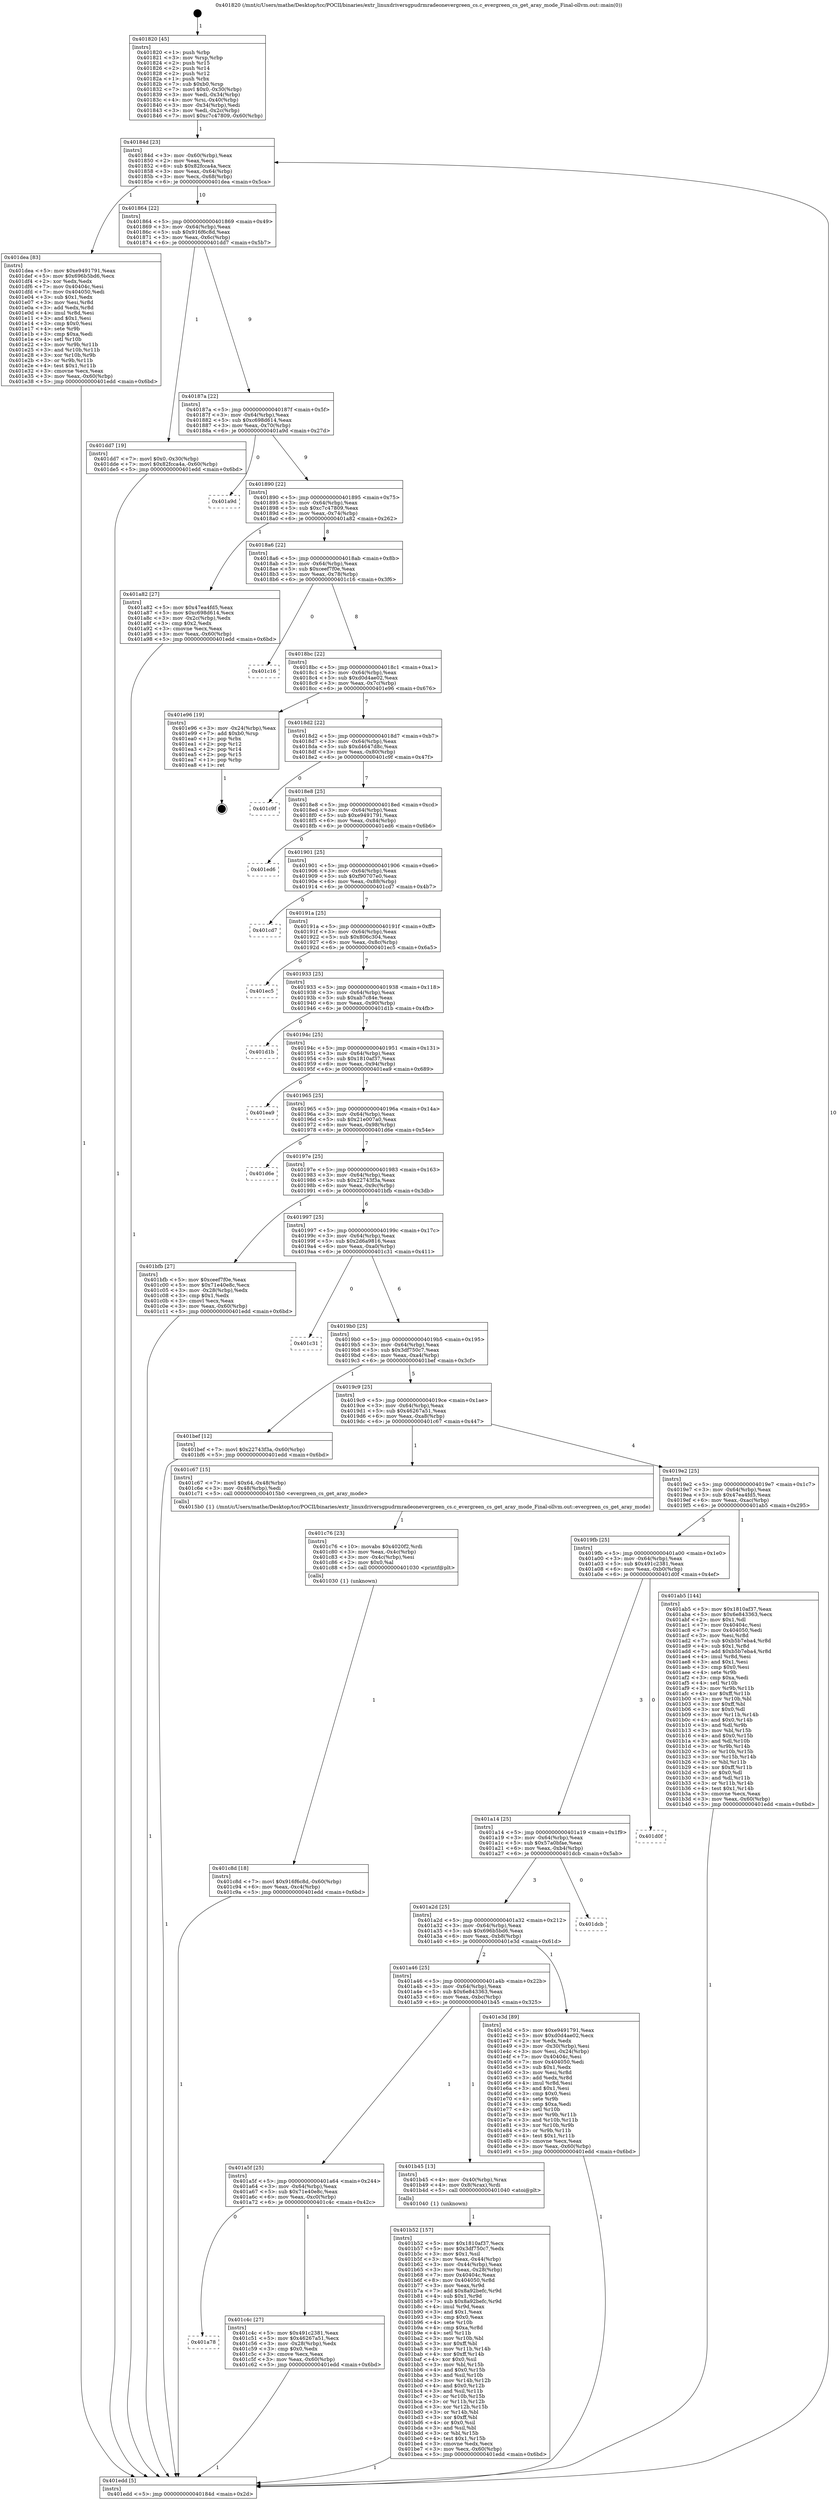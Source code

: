 digraph "0x401820" {
  label = "0x401820 (/mnt/c/Users/mathe/Desktop/tcc/POCII/binaries/extr_linuxdriversgpudrmradeonevergreen_cs.c_evergreen_cs_get_aray_mode_Final-ollvm.out::main(0))"
  labelloc = "t"
  node[shape=record]

  Entry [label="",width=0.3,height=0.3,shape=circle,fillcolor=black,style=filled]
  "0x40184d" [label="{
     0x40184d [23]\l
     | [instrs]\l
     &nbsp;&nbsp;0x40184d \<+3\>: mov -0x60(%rbp),%eax\l
     &nbsp;&nbsp;0x401850 \<+2\>: mov %eax,%ecx\l
     &nbsp;&nbsp;0x401852 \<+6\>: sub $0x82fcca4a,%ecx\l
     &nbsp;&nbsp;0x401858 \<+3\>: mov %eax,-0x64(%rbp)\l
     &nbsp;&nbsp;0x40185b \<+3\>: mov %ecx,-0x68(%rbp)\l
     &nbsp;&nbsp;0x40185e \<+6\>: je 0000000000401dea \<main+0x5ca\>\l
  }"]
  "0x401dea" [label="{
     0x401dea [83]\l
     | [instrs]\l
     &nbsp;&nbsp;0x401dea \<+5\>: mov $0xe9491791,%eax\l
     &nbsp;&nbsp;0x401def \<+5\>: mov $0x696b5bd6,%ecx\l
     &nbsp;&nbsp;0x401df4 \<+2\>: xor %edx,%edx\l
     &nbsp;&nbsp;0x401df6 \<+7\>: mov 0x40404c,%esi\l
     &nbsp;&nbsp;0x401dfd \<+7\>: mov 0x404050,%edi\l
     &nbsp;&nbsp;0x401e04 \<+3\>: sub $0x1,%edx\l
     &nbsp;&nbsp;0x401e07 \<+3\>: mov %esi,%r8d\l
     &nbsp;&nbsp;0x401e0a \<+3\>: add %edx,%r8d\l
     &nbsp;&nbsp;0x401e0d \<+4\>: imul %r8d,%esi\l
     &nbsp;&nbsp;0x401e11 \<+3\>: and $0x1,%esi\l
     &nbsp;&nbsp;0x401e14 \<+3\>: cmp $0x0,%esi\l
     &nbsp;&nbsp;0x401e17 \<+4\>: sete %r9b\l
     &nbsp;&nbsp;0x401e1b \<+3\>: cmp $0xa,%edi\l
     &nbsp;&nbsp;0x401e1e \<+4\>: setl %r10b\l
     &nbsp;&nbsp;0x401e22 \<+3\>: mov %r9b,%r11b\l
     &nbsp;&nbsp;0x401e25 \<+3\>: and %r10b,%r11b\l
     &nbsp;&nbsp;0x401e28 \<+3\>: xor %r10b,%r9b\l
     &nbsp;&nbsp;0x401e2b \<+3\>: or %r9b,%r11b\l
     &nbsp;&nbsp;0x401e2e \<+4\>: test $0x1,%r11b\l
     &nbsp;&nbsp;0x401e32 \<+3\>: cmovne %ecx,%eax\l
     &nbsp;&nbsp;0x401e35 \<+3\>: mov %eax,-0x60(%rbp)\l
     &nbsp;&nbsp;0x401e38 \<+5\>: jmp 0000000000401edd \<main+0x6bd\>\l
  }"]
  "0x401864" [label="{
     0x401864 [22]\l
     | [instrs]\l
     &nbsp;&nbsp;0x401864 \<+5\>: jmp 0000000000401869 \<main+0x49\>\l
     &nbsp;&nbsp;0x401869 \<+3\>: mov -0x64(%rbp),%eax\l
     &nbsp;&nbsp;0x40186c \<+5\>: sub $0x916f6c8d,%eax\l
     &nbsp;&nbsp;0x401871 \<+3\>: mov %eax,-0x6c(%rbp)\l
     &nbsp;&nbsp;0x401874 \<+6\>: je 0000000000401dd7 \<main+0x5b7\>\l
  }"]
  Exit [label="",width=0.3,height=0.3,shape=circle,fillcolor=black,style=filled,peripheries=2]
  "0x401dd7" [label="{
     0x401dd7 [19]\l
     | [instrs]\l
     &nbsp;&nbsp;0x401dd7 \<+7\>: movl $0x0,-0x30(%rbp)\l
     &nbsp;&nbsp;0x401dde \<+7\>: movl $0x82fcca4a,-0x60(%rbp)\l
     &nbsp;&nbsp;0x401de5 \<+5\>: jmp 0000000000401edd \<main+0x6bd\>\l
  }"]
  "0x40187a" [label="{
     0x40187a [22]\l
     | [instrs]\l
     &nbsp;&nbsp;0x40187a \<+5\>: jmp 000000000040187f \<main+0x5f\>\l
     &nbsp;&nbsp;0x40187f \<+3\>: mov -0x64(%rbp),%eax\l
     &nbsp;&nbsp;0x401882 \<+5\>: sub $0xc698d614,%eax\l
     &nbsp;&nbsp;0x401887 \<+3\>: mov %eax,-0x70(%rbp)\l
     &nbsp;&nbsp;0x40188a \<+6\>: je 0000000000401a9d \<main+0x27d\>\l
  }"]
  "0x401c8d" [label="{
     0x401c8d [18]\l
     | [instrs]\l
     &nbsp;&nbsp;0x401c8d \<+7\>: movl $0x916f6c8d,-0x60(%rbp)\l
     &nbsp;&nbsp;0x401c94 \<+6\>: mov %eax,-0xc4(%rbp)\l
     &nbsp;&nbsp;0x401c9a \<+5\>: jmp 0000000000401edd \<main+0x6bd\>\l
  }"]
  "0x401a9d" [label="{
     0x401a9d\l
  }", style=dashed]
  "0x401890" [label="{
     0x401890 [22]\l
     | [instrs]\l
     &nbsp;&nbsp;0x401890 \<+5\>: jmp 0000000000401895 \<main+0x75\>\l
     &nbsp;&nbsp;0x401895 \<+3\>: mov -0x64(%rbp),%eax\l
     &nbsp;&nbsp;0x401898 \<+5\>: sub $0xc7c47809,%eax\l
     &nbsp;&nbsp;0x40189d \<+3\>: mov %eax,-0x74(%rbp)\l
     &nbsp;&nbsp;0x4018a0 \<+6\>: je 0000000000401a82 \<main+0x262\>\l
  }"]
  "0x401c76" [label="{
     0x401c76 [23]\l
     | [instrs]\l
     &nbsp;&nbsp;0x401c76 \<+10\>: movabs $0x4020f2,%rdi\l
     &nbsp;&nbsp;0x401c80 \<+3\>: mov %eax,-0x4c(%rbp)\l
     &nbsp;&nbsp;0x401c83 \<+3\>: mov -0x4c(%rbp),%esi\l
     &nbsp;&nbsp;0x401c86 \<+2\>: mov $0x0,%al\l
     &nbsp;&nbsp;0x401c88 \<+5\>: call 0000000000401030 \<printf@plt\>\l
     | [calls]\l
     &nbsp;&nbsp;0x401030 \{1\} (unknown)\l
  }"]
  "0x401a82" [label="{
     0x401a82 [27]\l
     | [instrs]\l
     &nbsp;&nbsp;0x401a82 \<+5\>: mov $0x47ea4fd5,%eax\l
     &nbsp;&nbsp;0x401a87 \<+5\>: mov $0xc698d614,%ecx\l
     &nbsp;&nbsp;0x401a8c \<+3\>: mov -0x2c(%rbp),%edx\l
     &nbsp;&nbsp;0x401a8f \<+3\>: cmp $0x2,%edx\l
     &nbsp;&nbsp;0x401a92 \<+3\>: cmovne %ecx,%eax\l
     &nbsp;&nbsp;0x401a95 \<+3\>: mov %eax,-0x60(%rbp)\l
     &nbsp;&nbsp;0x401a98 \<+5\>: jmp 0000000000401edd \<main+0x6bd\>\l
  }"]
  "0x4018a6" [label="{
     0x4018a6 [22]\l
     | [instrs]\l
     &nbsp;&nbsp;0x4018a6 \<+5\>: jmp 00000000004018ab \<main+0x8b\>\l
     &nbsp;&nbsp;0x4018ab \<+3\>: mov -0x64(%rbp),%eax\l
     &nbsp;&nbsp;0x4018ae \<+5\>: sub $0xceef7f0e,%eax\l
     &nbsp;&nbsp;0x4018b3 \<+3\>: mov %eax,-0x78(%rbp)\l
     &nbsp;&nbsp;0x4018b6 \<+6\>: je 0000000000401c16 \<main+0x3f6\>\l
  }"]
  "0x401edd" [label="{
     0x401edd [5]\l
     | [instrs]\l
     &nbsp;&nbsp;0x401edd \<+5\>: jmp 000000000040184d \<main+0x2d\>\l
  }"]
  "0x401820" [label="{
     0x401820 [45]\l
     | [instrs]\l
     &nbsp;&nbsp;0x401820 \<+1\>: push %rbp\l
     &nbsp;&nbsp;0x401821 \<+3\>: mov %rsp,%rbp\l
     &nbsp;&nbsp;0x401824 \<+2\>: push %r15\l
     &nbsp;&nbsp;0x401826 \<+2\>: push %r14\l
     &nbsp;&nbsp;0x401828 \<+2\>: push %r12\l
     &nbsp;&nbsp;0x40182a \<+1\>: push %rbx\l
     &nbsp;&nbsp;0x40182b \<+7\>: sub $0xb0,%rsp\l
     &nbsp;&nbsp;0x401832 \<+7\>: movl $0x0,-0x30(%rbp)\l
     &nbsp;&nbsp;0x401839 \<+3\>: mov %edi,-0x34(%rbp)\l
     &nbsp;&nbsp;0x40183c \<+4\>: mov %rsi,-0x40(%rbp)\l
     &nbsp;&nbsp;0x401840 \<+3\>: mov -0x34(%rbp),%edi\l
     &nbsp;&nbsp;0x401843 \<+3\>: mov %edi,-0x2c(%rbp)\l
     &nbsp;&nbsp;0x401846 \<+7\>: movl $0xc7c47809,-0x60(%rbp)\l
  }"]
  "0x401a78" [label="{
     0x401a78\l
  }", style=dashed]
  "0x401c16" [label="{
     0x401c16\l
  }", style=dashed]
  "0x4018bc" [label="{
     0x4018bc [22]\l
     | [instrs]\l
     &nbsp;&nbsp;0x4018bc \<+5\>: jmp 00000000004018c1 \<main+0xa1\>\l
     &nbsp;&nbsp;0x4018c1 \<+3\>: mov -0x64(%rbp),%eax\l
     &nbsp;&nbsp;0x4018c4 \<+5\>: sub $0xd0d4ae02,%eax\l
     &nbsp;&nbsp;0x4018c9 \<+3\>: mov %eax,-0x7c(%rbp)\l
     &nbsp;&nbsp;0x4018cc \<+6\>: je 0000000000401e96 \<main+0x676\>\l
  }"]
  "0x401c4c" [label="{
     0x401c4c [27]\l
     | [instrs]\l
     &nbsp;&nbsp;0x401c4c \<+5\>: mov $0x491c2381,%eax\l
     &nbsp;&nbsp;0x401c51 \<+5\>: mov $0x46267a51,%ecx\l
     &nbsp;&nbsp;0x401c56 \<+3\>: mov -0x28(%rbp),%edx\l
     &nbsp;&nbsp;0x401c59 \<+3\>: cmp $0x0,%edx\l
     &nbsp;&nbsp;0x401c5c \<+3\>: cmove %ecx,%eax\l
     &nbsp;&nbsp;0x401c5f \<+3\>: mov %eax,-0x60(%rbp)\l
     &nbsp;&nbsp;0x401c62 \<+5\>: jmp 0000000000401edd \<main+0x6bd\>\l
  }"]
  "0x401e96" [label="{
     0x401e96 [19]\l
     | [instrs]\l
     &nbsp;&nbsp;0x401e96 \<+3\>: mov -0x24(%rbp),%eax\l
     &nbsp;&nbsp;0x401e99 \<+7\>: add $0xb0,%rsp\l
     &nbsp;&nbsp;0x401ea0 \<+1\>: pop %rbx\l
     &nbsp;&nbsp;0x401ea1 \<+2\>: pop %r12\l
     &nbsp;&nbsp;0x401ea3 \<+2\>: pop %r14\l
     &nbsp;&nbsp;0x401ea5 \<+2\>: pop %r15\l
     &nbsp;&nbsp;0x401ea7 \<+1\>: pop %rbp\l
     &nbsp;&nbsp;0x401ea8 \<+1\>: ret\l
  }"]
  "0x4018d2" [label="{
     0x4018d2 [22]\l
     | [instrs]\l
     &nbsp;&nbsp;0x4018d2 \<+5\>: jmp 00000000004018d7 \<main+0xb7\>\l
     &nbsp;&nbsp;0x4018d7 \<+3\>: mov -0x64(%rbp),%eax\l
     &nbsp;&nbsp;0x4018da \<+5\>: sub $0xd4647d8c,%eax\l
     &nbsp;&nbsp;0x4018df \<+3\>: mov %eax,-0x80(%rbp)\l
     &nbsp;&nbsp;0x4018e2 \<+6\>: je 0000000000401c9f \<main+0x47f\>\l
  }"]
  "0x401b52" [label="{
     0x401b52 [157]\l
     | [instrs]\l
     &nbsp;&nbsp;0x401b52 \<+5\>: mov $0x1810af37,%ecx\l
     &nbsp;&nbsp;0x401b57 \<+5\>: mov $0x3df750c7,%edx\l
     &nbsp;&nbsp;0x401b5c \<+3\>: mov $0x1,%sil\l
     &nbsp;&nbsp;0x401b5f \<+3\>: mov %eax,-0x44(%rbp)\l
     &nbsp;&nbsp;0x401b62 \<+3\>: mov -0x44(%rbp),%eax\l
     &nbsp;&nbsp;0x401b65 \<+3\>: mov %eax,-0x28(%rbp)\l
     &nbsp;&nbsp;0x401b68 \<+7\>: mov 0x40404c,%eax\l
     &nbsp;&nbsp;0x401b6f \<+8\>: mov 0x404050,%r8d\l
     &nbsp;&nbsp;0x401b77 \<+3\>: mov %eax,%r9d\l
     &nbsp;&nbsp;0x401b7a \<+7\>: add $0x8a92befc,%r9d\l
     &nbsp;&nbsp;0x401b81 \<+4\>: sub $0x1,%r9d\l
     &nbsp;&nbsp;0x401b85 \<+7\>: sub $0x8a92befc,%r9d\l
     &nbsp;&nbsp;0x401b8c \<+4\>: imul %r9d,%eax\l
     &nbsp;&nbsp;0x401b90 \<+3\>: and $0x1,%eax\l
     &nbsp;&nbsp;0x401b93 \<+3\>: cmp $0x0,%eax\l
     &nbsp;&nbsp;0x401b96 \<+4\>: sete %r10b\l
     &nbsp;&nbsp;0x401b9a \<+4\>: cmp $0xa,%r8d\l
     &nbsp;&nbsp;0x401b9e \<+4\>: setl %r11b\l
     &nbsp;&nbsp;0x401ba2 \<+3\>: mov %r10b,%bl\l
     &nbsp;&nbsp;0x401ba5 \<+3\>: xor $0xff,%bl\l
     &nbsp;&nbsp;0x401ba8 \<+3\>: mov %r11b,%r14b\l
     &nbsp;&nbsp;0x401bab \<+4\>: xor $0xff,%r14b\l
     &nbsp;&nbsp;0x401baf \<+4\>: xor $0x0,%sil\l
     &nbsp;&nbsp;0x401bb3 \<+3\>: mov %bl,%r15b\l
     &nbsp;&nbsp;0x401bb6 \<+4\>: and $0x0,%r15b\l
     &nbsp;&nbsp;0x401bba \<+3\>: and %sil,%r10b\l
     &nbsp;&nbsp;0x401bbd \<+3\>: mov %r14b,%r12b\l
     &nbsp;&nbsp;0x401bc0 \<+4\>: and $0x0,%r12b\l
     &nbsp;&nbsp;0x401bc4 \<+3\>: and %sil,%r11b\l
     &nbsp;&nbsp;0x401bc7 \<+3\>: or %r10b,%r15b\l
     &nbsp;&nbsp;0x401bca \<+3\>: or %r11b,%r12b\l
     &nbsp;&nbsp;0x401bcd \<+3\>: xor %r12b,%r15b\l
     &nbsp;&nbsp;0x401bd0 \<+3\>: or %r14b,%bl\l
     &nbsp;&nbsp;0x401bd3 \<+3\>: xor $0xff,%bl\l
     &nbsp;&nbsp;0x401bd6 \<+4\>: or $0x0,%sil\l
     &nbsp;&nbsp;0x401bda \<+3\>: and %sil,%bl\l
     &nbsp;&nbsp;0x401bdd \<+3\>: or %bl,%r15b\l
     &nbsp;&nbsp;0x401be0 \<+4\>: test $0x1,%r15b\l
     &nbsp;&nbsp;0x401be4 \<+3\>: cmovne %edx,%ecx\l
     &nbsp;&nbsp;0x401be7 \<+3\>: mov %ecx,-0x60(%rbp)\l
     &nbsp;&nbsp;0x401bea \<+5\>: jmp 0000000000401edd \<main+0x6bd\>\l
  }"]
  "0x401c9f" [label="{
     0x401c9f\l
  }", style=dashed]
  "0x4018e8" [label="{
     0x4018e8 [25]\l
     | [instrs]\l
     &nbsp;&nbsp;0x4018e8 \<+5\>: jmp 00000000004018ed \<main+0xcd\>\l
     &nbsp;&nbsp;0x4018ed \<+3\>: mov -0x64(%rbp),%eax\l
     &nbsp;&nbsp;0x4018f0 \<+5\>: sub $0xe9491791,%eax\l
     &nbsp;&nbsp;0x4018f5 \<+6\>: mov %eax,-0x84(%rbp)\l
     &nbsp;&nbsp;0x4018fb \<+6\>: je 0000000000401ed6 \<main+0x6b6\>\l
  }"]
  "0x401a5f" [label="{
     0x401a5f [25]\l
     | [instrs]\l
     &nbsp;&nbsp;0x401a5f \<+5\>: jmp 0000000000401a64 \<main+0x244\>\l
     &nbsp;&nbsp;0x401a64 \<+3\>: mov -0x64(%rbp),%eax\l
     &nbsp;&nbsp;0x401a67 \<+5\>: sub $0x71e40e8c,%eax\l
     &nbsp;&nbsp;0x401a6c \<+6\>: mov %eax,-0xc0(%rbp)\l
     &nbsp;&nbsp;0x401a72 \<+6\>: je 0000000000401c4c \<main+0x42c\>\l
  }"]
  "0x401ed6" [label="{
     0x401ed6\l
  }", style=dashed]
  "0x401901" [label="{
     0x401901 [25]\l
     | [instrs]\l
     &nbsp;&nbsp;0x401901 \<+5\>: jmp 0000000000401906 \<main+0xe6\>\l
     &nbsp;&nbsp;0x401906 \<+3\>: mov -0x64(%rbp),%eax\l
     &nbsp;&nbsp;0x401909 \<+5\>: sub $0xf90707e0,%eax\l
     &nbsp;&nbsp;0x40190e \<+6\>: mov %eax,-0x88(%rbp)\l
     &nbsp;&nbsp;0x401914 \<+6\>: je 0000000000401cd7 \<main+0x4b7\>\l
  }"]
  "0x401b45" [label="{
     0x401b45 [13]\l
     | [instrs]\l
     &nbsp;&nbsp;0x401b45 \<+4\>: mov -0x40(%rbp),%rax\l
     &nbsp;&nbsp;0x401b49 \<+4\>: mov 0x8(%rax),%rdi\l
     &nbsp;&nbsp;0x401b4d \<+5\>: call 0000000000401040 \<atoi@plt\>\l
     | [calls]\l
     &nbsp;&nbsp;0x401040 \{1\} (unknown)\l
  }"]
  "0x401cd7" [label="{
     0x401cd7\l
  }", style=dashed]
  "0x40191a" [label="{
     0x40191a [25]\l
     | [instrs]\l
     &nbsp;&nbsp;0x40191a \<+5\>: jmp 000000000040191f \<main+0xff\>\l
     &nbsp;&nbsp;0x40191f \<+3\>: mov -0x64(%rbp),%eax\l
     &nbsp;&nbsp;0x401922 \<+5\>: sub $0x806c304,%eax\l
     &nbsp;&nbsp;0x401927 \<+6\>: mov %eax,-0x8c(%rbp)\l
     &nbsp;&nbsp;0x40192d \<+6\>: je 0000000000401ec5 \<main+0x6a5\>\l
  }"]
  "0x401a46" [label="{
     0x401a46 [25]\l
     | [instrs]\l
     &nbsp;&nbsp;0x401a46 \<+5\>: jmp 0000000000401a4b \<main+0x22b\>\l
     &nbsp;&nbsp;0x401a4b \<+3\>: mov -0x64(%rbp),%eax\l
     &nbsp;&nbsp;0x401a4e \<+5\>: sub $0x6e843363,%eax\l
     &nbsp;&nbsp;0x401a53 \<+6\>: mov %eax,-0xbc(%rbp)\l
     &nbsp;&nbsp;0x401a59 \<+6\>: je 0000000000401b45 \<main+0x325\>\l
  }"]
  "0x401ec5" [label="{
     0x401ec5\l
  }", style=dashed]
  "0x401933" [label="{
     0x401933 [25]\l
     | [instrs]\l
     &nbsp;&nbsp;0x401933 \<+5\>: jmp 0000000000401938 \<main+0x118\>\l
     &nbsp;&nbsp;0x401938 \<+3\>: mov -0x64(%rbp),%eax\l
     &nbsp;&nbsp;0x40193b \<+5\>: sub $0xab7c84e,%eax\l
     &nbsp;&nbsp;0x401940 \<+6\>: mov %eax,-0x90(%rbp)\l
     &nbsp;&nbsp;0x401946 \<+6\>: je 0000000000401d1b \<main+0x4fb\>\l
  }"]
  "0x401e3d" [label="{
     0x401e3d [89]\l
     | [instrs]\l
     &nbsp;&nbsp;0x401e3d \<+5\>: mov $0xe9491791,%eax\l
     &nbsp;&nbsp;0x401e42 \<+5\>: mov $0xd0d4ae02,%ecx\l
     &nbsp;&nbsp;0x401e47 \<+2\>: xor %edx,%edx\l
     &nbsp;&nbsp;0x401e49 \<+3\>: mov -0x30(%rbp),%esi\l
     &nbsp;&nbsp;0x401e4c \<+3\>: mov %esi,-0x24(%rbp)\l
     &nbsp;&nbsp;0x401e4f \<+7\>: mov 0x40404c,%esi\l
     &nbsp;&nbsp;0x401e56 \<+7\>: mov 0x404050,%edi\l
     &nbsp;&nbsp;0x401e5d \<+3\>: sub $0x1,%edx\l
     &nbsp;&nbsp;0x401e60 \<+3\>: mov %esi,%r8d\l
     &nbsp;&nbsp;0x401e63 \<+3\>: add %edx,%r8d\l
     &nbsp;&nbsp;0x401e66 \<+4\>: imul %r8d,%esi\l
     &nbsp;&nbsp;0x401e6a \<+3\>: and $0x1,%esi\l
     &nbsp;&nbsp;0x401e6d \<+3\>: cmp $0x0,%esi\l
     &nbsp;&nbsp;0x401e70 \<+4\>: sete %r9b\l
     &nbsp;&nbsp;0x401e74 \<+3\>: cmp $0xa,%edi\l
     &nbsp;&nbsp;0x401e77 \<+4\>: setl %r10b\l
     &nbsp;&nbsp;0x401e7b \<+3\>: mov %r9b,%r11b\l
     &nbsp;&nbsp;0x401e7e \<+3\>: and %r10b,%r11b\l
     &nbsp;&nbsp;0x401e81 \<+3\>: xor %r10b,%r9b\l
     &nbsp;&nbsp;0x401e84 \<+3\>: or %r9b,%r11b\l
     &nbsp;&nbsp;0x401e87 \<+4\>: test $0x1,%r11b\l
     &nbsp;&nbsp;0x401e8b \<+3\>: cmovne %ecx,%eax\l
     &nbsp;&nbsp;0x401e8e \<+3\>: mov %eax,-0x60(%rbp)\l
     &nbsp;&nbsp;0x401e91 \<+5\>: jmp 0000000000401edd \<main+0x6bd\>\l
  }"]
  "0x401d1b" [label="{
     0x401d1b\l
  }", style=dashed]
  "0x40194c" [label="{
     0x40194c [25]\l
     | [instrs]\l
     &nbsp;&nbsp;0x40194c \<+5\>: jmp 0000000000401951 \<main+0x131\>\l
     &nbsp;&nbsp;0x401951 \<+3\>: mov -0x64(%rbp),%eax\l
     &nbsp;&nbsp;0x401954 \<+5\>: sub $0x1810af37,%eax\l
     &nbsp;&nbsp;0x401959 \<+6\>: mov %eax,-0x94(%rbp)\l
     &nbsp;&nbsp;0x40195f \<+6\>: je 0000000000401ea9 \<main+0x689\>\l
  }"]
  "0x401a2d" [label="{
     0x401a2d [25]\l
     | [instrs]\l
     &nbsp;&nbsp;0x401a2d \<+5\>: jmp 0000000000401a32 \<main+0x212\>\l
     &nbsp;&nbsp;0x401a32 \<+3\>: mov -0x64(%rbp),%eax\l
     &nbsp;&nbsp;0x401a35 \<+5\>: sub $0x696b5bd6,%eax\l
     &nbsp;&nbsp;0x401a3a \<+6\>: mov %eax,-0xb8(%rbp)\l
     &nbsp;&nbsp;0x401a40 \<+6\>: je 0000000000401e3d \<main+0x61d\>\l
  }"]
  "0x401ea9" [label="{
     0x401ea9\l
  }", style=dashed]
  "0x401965" [label="{
     0x401965 [25]\l
     | [instrs]\l
     &nbsp;&nbsp;0x401965 \<+5\>: jmp 000000000040196a \<main+0x14a\>\l
     &nbsp;&nbsp;0x40196a \<+3\>: mov -0x64(%rbp),%eax\l
     &nbsp;&nbsp;0x40196d \<+5\>: sub $0x21e007a0,%eax\l
     &nbsp;&nbsp;0x401972 \<+6\>: mov %eax,-0x98(%rbp)\l
     &nbsp;&nbsp;0x401978 \<+6\>: je 0000000000401d6e \<main+0x54e\>\l
  }"]
  "0x401dcb" [label="{
     0x401dcb\l
  }", style=dashed]
  "0x401d6e" [label="{
     0x401d6e\l
  }", style=dashed]
  "0x40197e" [label="{
     0x40197e [25]\l
     | [instrs]\l
     &nbsp;&nbsp;0x40197e \<+5\>: jmp 0000000000401983 \<main+0x163\>\l
     &nbsp;&nbsp;0x401983 \<+3\>: mov -0x64(%rbp),%eax\l
     &nbsp;&nbsp;0x401986 \<+5\>: sub $0x22743f3a,%eax\l
     &nbsp;&nbsp;0x40198b \<+6\>: mov %eax,-0x9c(%rbp)\l
     &nbsp;&nbsp;0x401991 \<+6\>: je 0000000000401bfb \<main+0x3db\>\l
  }"]
  "0x401a14" [label="{
     0x401a14 [25]\l
     | [instrs]\l
     &nbsp;&nbsp;0x401a14 \<+5\>: jmp 0000000000401a19 \<main+0x1f9\>\l
     &nbsp;&nbsp;0x401a19 \<+3\>: mov -0x64(%rbp),%eax\l
     &nbsp;&nbsp;0x401a1c \<+5\>: sub $0x57a0bfae,%eax\l
     &nbsp;&nbsp;0x401a21 \<+6\>: mov %eax,-0xb4(%rbp)\l
     &nbsp;&nbsp;0x401a27 \<+6\>: je 0000000000401dcb \<main+0x5ab\>\l
  }"]
  "0x401bfb" [label="{
     0x401bfb [27]\l
     | [instrs]\l
     &nbsp;&nbsp;0x401bfb \<+5\>: mov $0xceef7f0e,%eax\l
     &nbsp;&nbsp;0x401c00 \<+5\>: mov $0x71e40e8c,%ecx\l
     &nbsp;&nbsp;0x401c05 \<+3\>: mov -0x28(%rbp),%edx\l
     &nbsp;&nbsp;0x401c08 \<+3\>: cmp $0x1,%edx\l
     &nbsp;&nbsp;0x401c0b \<+3\>: cmovl %ecx,%eax\l
     &nbsp;&nbsp;0x401c0e \<+3\>: mov %eax,-0x60(%rbp)\l
     &nbsp;&nbsp;0x401c11 \<+5\>: jmp 0000000000401edd \<main+0x6bd\>\l
  }"]
  "0x401997" [label="{
     0x401997 [25]\l
     | [instrs]\l
     &nbsp;&nbsp;0x401997 \<+5\>: jmp 000000000040199c \<main+0x17c\>\l
     &nbsp;&nbsp;0x40199c \<+3\>: mov -0x64(%rbp),%eax\l
     &nbsp;&nbsp;0x40199f \<+5\>: sub $0x2d6a9816,%eax\l
     &nbsp;&nbsp;0x4019a4 \<+6\>: mov %eax,-0xa0(%rbp)\l
     &nbsp;&nbsp;0x4019aa \<+6\>: je 0000000000401c31 \<main+0x411\>\l
  }"]
  "0x401d0f" [label="{
     0x401d0f\l
  }", style=dashed]
  "0x401c31" [label="{
     0x401c31\l
  }", style=dashed]
  "0x4019b0" [label="{
     0x4019b0 [25]\l
     | [instrs]\l
     &nbsp;&nbsp;0x4019b0 \<+5\>: jmp 00000000004019b5 \<main+0x195\>\l
     &nbsp;&nbsp;0x4019b5 \<+3\>: mov -0x64(%rbp),%eax\l
     &nbsp;&nbsp;0x4019b8 \<+5\>: sub $0x3df750c7,%eax\l
     &nbsp;&nbsp;0x4019bd \<+6\>: mov %eax,-0xa4(%rbp)\l
     &nbsp;&nbsp;0x4019c3 \<+6\>: je 0000000000401bef \<main+0x3cf\>\l
  }"]
  "0x4019fb" [label="{
     0x4019fb [25]\l
     | [instrs]\l
     &nbsp;&nbsp;0x4019fb \<+5\>: jmp 0000000000401a00 \<main+0x1e0\>\l
     &nbsp;&nbsp;0x401a00 \<+3\>: mov -0x64(%rbp),%eax\l
     &nbsp;&nbsp;0x401a03 \<+5\>: sub $0x491c2381,%eax\l
     &nbsp;&nbsp;0x401a08 \<+6\>: mov %eax,-0xb0(%rbp)\l
     &nbsp;&nbsp;0x401a0e \<+6\>: je 0000000000401d0f \<main+0x4ef\>\l
  }"]
  "0x401bef" [label="{
     0x401bef [12]\l
     | [instrs]\l
     &nbsp;&nbsp;0x401bef \<+7\>: movl $0x22743f3a,-0x60(%rbp)\l
     &nbsp;&nbsp;0x401bf6 \<+5\>: jmp 0000000000401edd \<main+0x6bd\>\l
  }"]
  "0x4019c9" [label="{
     0x4019c9 [25]\l
     | [instrs]\l
     &nbsp;&nbsp;0x4019c9 \<+5\>: jmp 00000000004019ce \<main+0x1ae\>\l
     &nbsp;&nbsp;0x4019ce \<+3\>: mov -0x64(%rbp),%eax\l
     &nbsp;&nbsp;0x4019d1 \<+5\>: sub $0x46267a51,%eax\l
     &nbsp;&nbsp;0x4019d6 \<+6\>: mov %eax,-0xa8(%rbp)\l
     &nbsp;&nbsp;0x4019dc \<+6\>: je 0000000000401c67 \<main+0x447\>\l
  }"]
  "0x401ab5" [label="{
     0x401ab5 [144]\l
     | [instrs]\l
     &nbsp;&nbsp;0x401ab5 \<+5\>: mov $0x1810af37,%eax\l
     &nbsp;&nbsp;0x401aba \<+5\>: mov $0x6e843363,%ecx\l
     &nbsp;&nbsp;0x401abf \<+2\>: mov $0x1,%dl\l
     &nbsp;&nbsp;0x401ac1 \<+7\>: mov 0x40404c,%esi\l
     &nbsp;&nbsp;0x401ac8 \<+7\>: mov 0x404050,%edi\l
     &nbsp;&nbsp;0x401acf \<+3\>: mov %esi,%r8d\l
     &nbsp;&nbsp;0x401ad2 \<+7\>: sub $0xb5b7eba4,%r8d\l
     &nbsp;&nbsp;0x401ad9 \<+4\>: sub $0x1,%r8d\l
     &nbsp;&nbsp;0x401add \<+7\>: add $0xb5b7eba4,%r8d\l
     &nbsp;&nbsp;0x401ae4 \<+4\>: imul %r8d,%esi\l
     &nbsp;&nbsp;0x401ae8 \<+3\>: and $0x1,%esi\l
     &nbsp;&nbsp;0x401aeb \<+3\>: cmp $0x0,%esi\l
     &nbsp;&nbsp;0x401aee \<+4\>: sete %r9b\l
     &nbsp;&nbsp;0x401af2 \<+3\>: cmp $0xa,%edi\l
     &nbsp;&nbsp;0x401af5 \<+4\>: setl %r10b\l
     &nbsp;&nbsp;0x401af9 \<+3\>: mov %r9b,%r11b\l
     &nbsp;&nbsp;0x401afc \<+4\>: xor $0xff,%r11b\l
     &nbsp;&nbsp;0x401b00 \<+3\>: mov %r10b,%bl\l
     &nbsp;&nbsp;0x401b03 \<+3\>: xor $0xff,%bl\l
     &nbsp;&nbsp;0x401b06 \<+3\>: xor $0x0,%dl\l
     &nbsp;&nbsp;0x401b09 \<+3\>: mov %r11b,%r14b\l
     &nbsp;&nbsp;0x401b0c \<+4\>: and $0x0,%r14b\l
     &nbsp;&nbsp;0x401b10 \<+3\>: and %dl,%r9b\l
     &nbsp;&nbsp;0x401b13 \<+3\>: mov %bl,%r15b\l
     &nbsp;&nbsp;0x401b16 \<+4\>: and $0x0,%r15b\l
     &nbsp;&nbsp;0x401b1a \<+3\>: and %dl,%r10b\l
     &nbsp;&nbsp;0x401b1d \<+3\>: or %r9b,%r14b\l
     &nbsp;&nbsp;0x401b20 \<+3\>: or %r10b,%r15b\l
     &nbsp;&nbsp;0x401b23 \<+3\>: xor %r15b,%r14b\l
     &nbsp;&nbsp;0x401b26 \<+3\>: or %bl,%r11b\l
     &nbsp;&nbsp;0x401b29 \<+4\>: xor $0xff,%r11b\l
     &nbsp;&nbsp;0x401b2d \<+3\>: or $0x0,%dl\l
     &nbsp;&nbsp;0x401b30 \<+3\>: and %dl,%r11b\l
     &nbsp;&nbsp;0x401b33 \<+3\>: or %r11b,%r14b\l
     &nbsp;&nbsp;0x401b36 \<+4\>: test $0x1,%r14b\l
     &nbsp;&nbsp;0x401b3a \<+3\>: cmovne %ecx,%eax\l
     &nbsp;&nbsp;0x401b3d \<+3\>: mov %eax,-0x60(%rbp)\l
     &nbsp;&nbsp;0x401b40 \<+5\>: jmp 0000000000401edd \<main+0x6bd\>\l
  }"]
  "0x401c67" [label="{
     0x401c67 [15]\l
     | [instrs]\l
     &nbsp;&nbsp;0x401c67 \<+7\>: movl $0x64,-0x48(%rbp)\l
     &nbsp;&nbsp;0x401c6e \<+3\>: mov -0x48(%rbp),%edi\l
     &nbsp;&nbsp;0x401c71 \<+5\>: call 00000000004015b0 \<evergreen_cs_get_aray_mode\>\l
     | [calls]\l
     &nbsp;&nbsp;0x4015b0 \{1\} (/mnt/c/Users/mathe/Desktop/tcc/POCII/binaries/extr_linuxdriversgpudrmradeonevergreen_cs.c_evergreen_cs_get_aray_mode_Final-ollvm.out::evergreen_cs_get_aray_mode)\l
  }"]
  "0x4019e2" [label="{
     0x4019e2 [25]\l
     | [instrs]\l
     &nbsp;&nbsp;0x4019e2 \<+5\>: jmp 00000000004019e7 \<main+0x1c7\>\l
     &nbsp;&nbsp;0x4019e7 \<+3\>: mov -0x64(%rbp),%eax\l
     &nbsp;&nbsp;0x4019ea \<+5\>: sub $0x47ea4fd5,%eax\l
     &nbsp;&nbsp;0x4019ef \<+6\>: mov %eax,-0xac(%rbp)\l
     &nbsp;&nbsp;0x4019f5 \<+6\>: je 0000000000401ab5 \<main+0x295\>\l
  }"]
  Entry -> "0x401820" [label=" 1"]
  "0x40184d" -> "0x401dea" [label=" 1"]
  "0x40184d" -> "0x401864" [label=" 10"]
  "0x401e96" -> Exit [label=" 1"]
  "0x401864" -> "0x401dd7" [label=" 1"]
  "0x401864" -> "0x40187a" [label=" 9"]
  "0x401e3d" -> "0x401edd" [label=" 1"]
  "0x40187a" -> "0x401a9d" [label=" 0"]
  "0x40187a" -> "0x401890" [label=" 9"]
  "0x401dea" -> "0x401edd" [label=" 1"]
  "0x401890" -> "0x401a82" [label=" 1"]
  "0x401890" -> "0x4018a6" [label=" 8"]
  "0x401a82" -> "0x401edd" [label=" 1"]
  "0x401820" -> "0x40184d" [label=" 1"]
  "0x401edd" -> "0x40184d" [label=" 10"]
  "0x401dd7" -> "0x401edd" [label=" 1"]
  "0x4018a6" -> "0x401c16" [label=" 0"]
  "0x4018a6" -> "0x4018bc" [label=" 8"]
  "0x401c8d" -> "0x401edd" [label=" 1"]
  "0x4018bc" -> "0x401e96" [label=" 1"]
  "0x4018bc" -> "0x4018d2" [label=" 7"]
  "0x401c76" -> "0x401c8d" [label=" 1"]
  "0x4018d2" -> "0x401c9f" [label=" 0"]
  "0x4018d2" -> "0x4018e8" [label=" 7"]
  "0x401c4c" -> "0x401edd" [label=" 1"]
  "0x4018e8" -> "0x401ed6" [label=" 0"]
  "0x4018e8" -> "0x401901" [label=" 7"]
  "0x401a5f" -> "0x401a78" [label=" 0"]
  "0x401901" -> "0x401cd7" [label=" 0"]
  "0x401901" -> "0x40191a" [label=" 7"]
  "0x401a5f" -> "0x401c4c" [label=" 1"]
  "0x40191a" -> "0x401ec5" [label=" 0"]
  "0x40191a" -> "0x401933" [label=" 7"]
  "0x401bfb" -> "0x401edd" [label=" 1"]
  "0x401933" -> "0x401d1b" [label=" 0"]
  "0x401933" -> "0x40194c" [label=" 7"]
  "0x401bef" -> "0x401edd" [label=" 1"]
  "0x40194c" -> "0x401ea9" [label=" 0"]
  "0x40194c" -> "0x401965" [label=" 7"]
  "0x401b45" -> "0x401b52" [label=" 1"]
  "0x401965" -> "0x401d6e" [label=" 0"]
  "0x401965" -> "0x40197e" [label=" 7"]
  "0x401a46" -> "0x401a5f" [label=" 1"]
  "0x40197e" -> "0x401bfb" [label=" 1"]
  "0x40197e" -> "0x401997" [label=" 6"]
  "0x401c67" -> "0x401c76" [label=" 1"]
  "0x401997" -> "0x401c31" [label=" 0"]
  "0x401997" -> "0x4019b0" [label=" 6"]
  "0x401a2d" -> "0x401a46" [label=" 2"]
  "0x4019b0" -> "0x401bef" [label=" 1"]
  "0x4019b0" -> "0x4019c9" [label=" 5"]
  "0x401b52" -> "0x401edd" [label=" 1"]
  "0x4019c9" -> "0x401c67" [label=" 1"]
  "0x4019c9" -> "0x4019e2" [label=" 4"]
  "0x401a14" -> "0x401a2d" [label=" 3"]
  "0x4019e2" -> "0x401ab5" [label=" 1"]
  "0x4019e2" -> "0x4019fb" [label=" 3"]
  "0x401ab5" -> "0x401edd" [label=" 1"]
  "0x401a2d" -> "0x401e3d" [label=" 1"]
  "0x4019fb" -> "0x401d0f" [label=" 0"]
  "0x4019fb" -> "0x401a14" [label=" 3"]
  "0x401a46" -> "0x401b45" [label=" 1"]
  "0x401a14" -> "0x401dcb" [label=" 0"]
}

